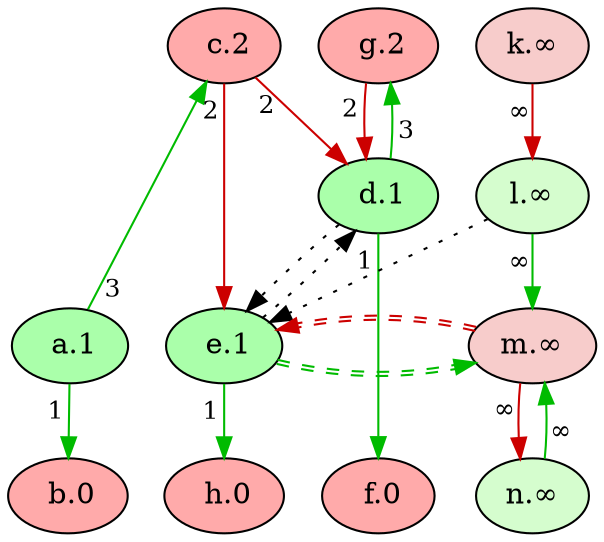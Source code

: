 digraph {
    // Node defaults can be set here if needed
    "b" [style="filled" fillcolor="#FFAAAA" label=" b.0" fontsize=14]
    "f" [style="filled" fillcolor="#FFAAAA" label=" f.0" fontsize=14]
    "h" [style="filled" fillcolor="#FFAAAA" label=" h.0" fontsize=14]
    "e" [style="filled" fillcolor="#AAFFAA" label=" e.1" fontsize=14]
    "d" [style="filled" fillcolor="#AAFFAA" label=" d.1" fontsize=14]
    "a" [style="filled" fillcolor="#AAFFAA" label=" a.1" fontsize=14]
    "c" [style="filled" fillcolor="#FFAAAA" label=" c.2" fontsize=14]
    "g" [style="filled" fillcolor="#FFAAAA" label=" g.2" fontsize=14]
    "k" [style="filled" fillcolor="#f7cccb" label="k.∞" fontsize=14]
    "l" [style="filled" fillcolor="#d5fdce" label="l.∞" fontsize=14]
    "m" [style="filled" fillcolor="#f7cccb" label="m.∞" fontsize=14]
    "n" [style="filled" fillcolor="#d5fdce" label="n.∞" fontsize=14]
    edge[labeldistance=1.5 fontsize=12]
    "a" -> "b" [color="#00BB00" style="solid" dir="forward" taillabel="1" ]
    "a" -> "c" [color="#00BB00" style="solid" dir="forward" taillabel="3" ]
    "k" -> "l" [color="#CC0000" style="solid" dir="forward" taillabel="∞" ]
    "c" -> "d" [color="#CC0000" style="solid" dir="forward" taillabel="2" ]
    "c" -> "e" [color="#CC0000" style="solid" dir="forward" taillabel="2" ]
    "l" -> "e" [color="black" style="dotted" dir="forward" taillabel="" constraint=false]
    "l" -> "m" [color="#00BB00" style="solid" dir="forward" taillabel="∞" ]
    "d" -> "e" [color="black" style="dotted" dir="forward" taillabel="" constraint=false]
    "e" -> "d" [color="black" style="dotted" dir="forward" taillabel="" constraint=false]
    "e" -> "m" [color="#00BB00:#00BB00" style="dashed" dir="forward" taillabel="" constraint=false]
    "m" -> "e" [color="#CC0000:#CC0000" style="dashed" dir="forward" taillabel="" constraint=false]
    "d" -> "f" [color="#00BB00" style="solid" dir="forward" taillabel="1" ]
    "d" -> "g" [color="#00BB00" style="solid" dir="forward" taillabel="3" ]
    "g" -> "d" [color="#CC0000" style="solid" dir="forward" taillabel="2" ]
    "e" -> "h" [color="#00BB00" style="solid" dir="forward" taillabel="1" ]
    "m" -> "n" [color="#CC0000" style="solid" dir="forward" taillabel="∞" ]
    "n" -> "m" [color="#00BB00" style="solid" dir="forward" taillabel="∞" ]
    {rank = max b f h}
    {rank = min c g}
}
